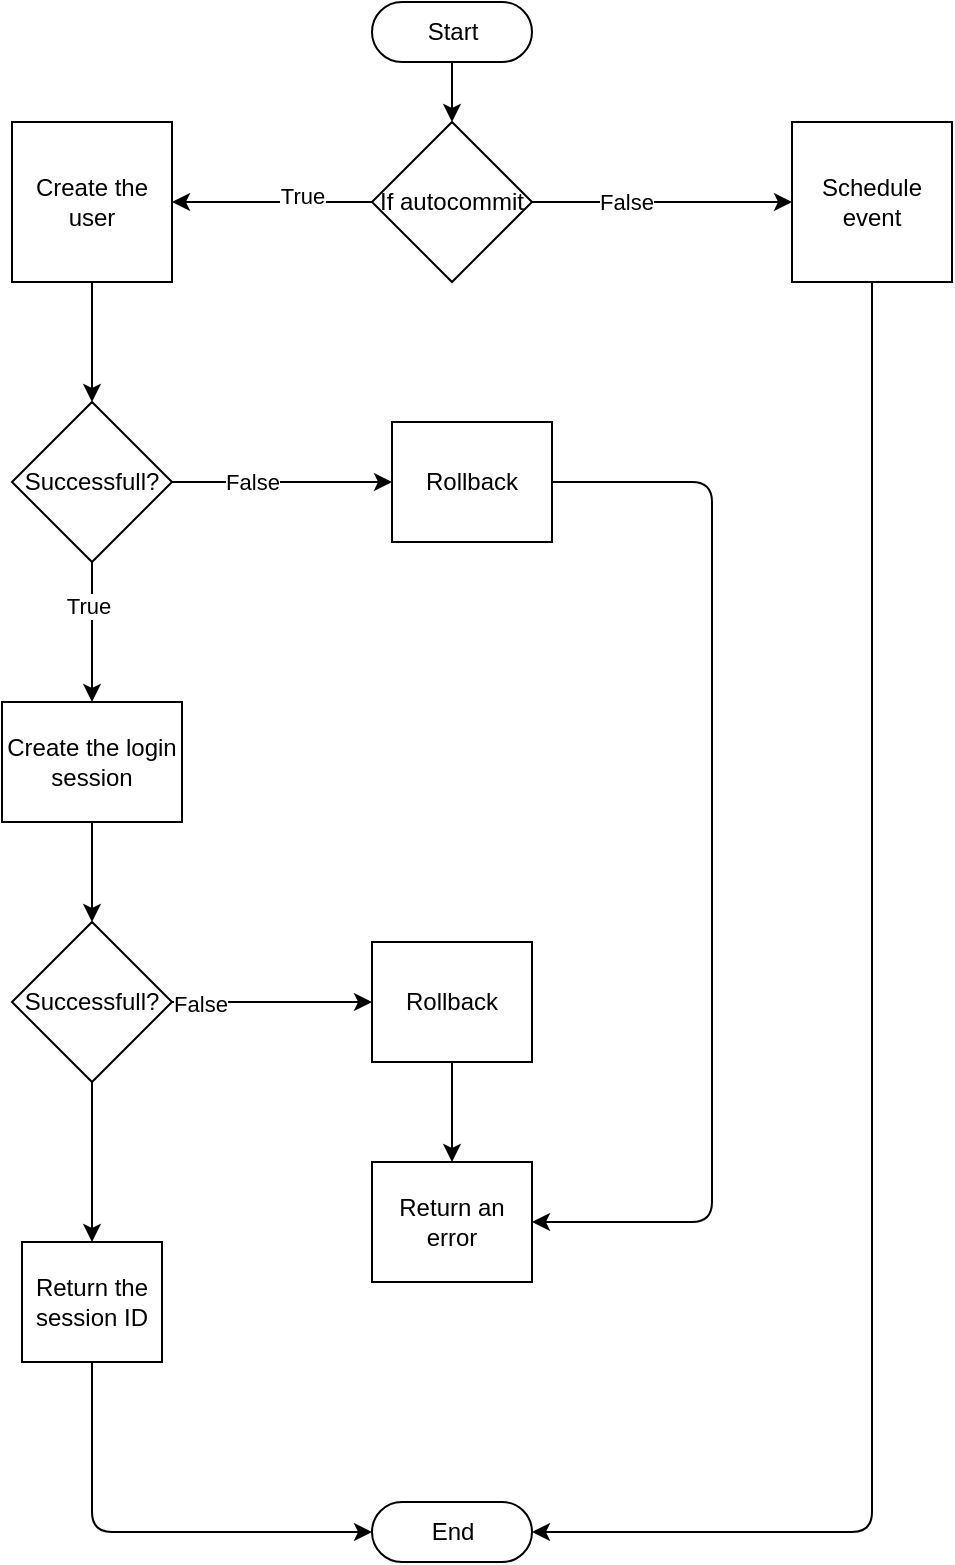<mxfile>
    <diagram id="Hwh-ZL28lrjErSfrPXX9" name="Page-1">
        <mxGraphModel dx="1376" dy="408" grid="1" gridSize="10" guides="1" tooltips="1" connect="1" arrows="1" fold="1" page="1" pageScale="1" pageWidth="850" pageHeight="1100" math="0" shadow="0">
            <root>
                <mxCell id="0"/>
                <mxCell id="1" parent="0"/>
                <mxCell id="5" style="edgeStyle=none;html=1;exitX=0.5;exitY=0.5;exitDx=0;exitDy=15;exitPerimeter=0;entryX=0.5;entryY=0;entryDx=0;entryDy=0;" edge="1" parent="1" source="2" target="4">
                    <mxGeometry relative="1" as="geometry"/>
                </mxCell>
                <mxCell id="2" value="Start" style="html=1;dashed=0;whitespace=wrap;shape=mxgraph.dfd.start" vertex="1" parent="1">
                    <mxGeometry x="395" y="70" width="80" height="30" as="geometry"/>
                </mxCell>
                <mxCell id="3" value="End" style="html=1;dashed=0;whitespace=wrap;shape=mxgraph.dfd.start" vertex="1" parent="1">
                    <mxGeometry x="395" y="820" width="80" height="30" as="geometry"/>
                </mxCell>
                <mxCell id="6" style="edgeStyle=none;html=1;exitX=0;exitY=0.5;exitDx=0;exitDy=0;" edge="1" parent="1" source="4">
                    <mxGeometry relative="1" as="geometry">
                        <mxPoint x="295" y="170" as="targetPoint"/>
                    </mxGeometry>
                </mxCell>
                <mxCell id="7" value="True" style="edgeLabel;html=1;align=center;verticalAlign=middle;resizable=0;points=[];" vertex="1" connectable="0" parent="6">
                    <mxGeometry x="-0.29" y="-3" relative="1" as="geometry">
                        <mxPoint as="offset"/>
                    </mxGeometry>
                </mxCell>
                <mxCell id="8" style="edgeStyle=none;html=1;exitX=1;exitY=0.5;exitDx=0;exitDy=0;entryX=0;entryY=0.5;entryDx=0;entryDy=0;" edge="1" parent="1" source="4" target="15">
                    <mxGeometry relative="1" as="geometry">
                        <mxPoint x="605" y="170" as="targetPoint"/>
                    </mxGeometry>
                </mxCell>
                <mxCell id="9" value="False" style="edgeLabel;html=1;align=center;verticalAlign=middle;resizable=0;points=[];" vertex="1" connectable="0" parent="8">
                    <mxGeometry x="-0.284" relative="1" as="geometry">
                        <mxPoint as="offset"/>
                    </mxGeometry>
                </mxCell>
                <mxCell id="4" value="If autocommit" style="rhombus;whiteSpace=wrap;html=1;" vertex="1" parent="1">
                    <mxGeometry x="395" y="130" width="80" height="80" as="geometry"/>
                </mxCell>
                <mxCell id="15" value="Schedule event" style="whiteSpace=wrap;html=1;aspect=fixed;" vertex="1" parent="1">
                    <mxGeometry x="605" y="130" width="80" height="80" as="geometry"/>
                </mxCell>
                <mxCell id="18" style="edgeStyle=none;html=1;exitX=0.5;exitY=1;exitDx=0;exitDy=0;entryX=1;entryY=0.5;entryDx=0;entryDy=0;entryPerimeter=0;" edge="1" parent="1" source="15" target="3">
                    <mxGeometry relative="1" as="geometry">
                        <mxPoint x="645" y="210" as="sourcePoint"/>
                        <mxPoint x="475" y="445" as="targetPoint"/>
                        <Array as="points">
                            <mxPoint x="645" y="625"/>
                            <mxPoint x="645" y="835"/>
                        </Array>
                    </mxGeometry>
                </mxCell>
                <mxCell id="24" style="edgeStyle=none;html=1;exitX=0.5;exitY=1;exitDx=0;exitDy=0;entryX=0.5;entryY=0;entryDx=0;entryDy=0;" edge="1" parent="1" source="19" target="20">
                    <mxGeometry relative="1" as="geometry"/>
                </mxCell>
                <mxCell id="19" value="Create the user" style="whiteSpace=wrap;html=1;aspect=fixed;" vertex="1" parent="1">
                    <mxGeometry x="215" y="130" width="80" height="80" as="geometry"/>
                </mxCell>
                <mxCell id="21" style="edgeStyle=none;html=1;exitX=1;exitY=0.5;exitDx=0;exitDy=0;entryX=0;entryY=0.5;entryDx=0;entryDy=0;" edge="1" parent="1" source="20" target="23">
                    <mxGeometry relative="1" as="geometry">
                        <mxPoint x="415" y="310" as="targetPoint"/>
                    </mxGeometry>
                </mxCell>
                <mxCell id="22" value="False" style="edgeLabel;html=1;align=center;verticalAlign=middle;resizable=0;points=[];" vertex="1" connectable="0" parent="21">
                    <mxGeometry x="-0.272" relative="1" as="geometry">
                        <mxPoint as="offset"/>
                    </mxGeometry>
                </mxCell>
                <mxCell id="25" style="edgeStyle=none;html=1;exitX=0.5;exitY=1;exitDx=0;exitDy=0;" edge="1" parent="1" source="20">
                    <mxGeometry relative="1" as="geometry">
                        <mxPoint x="255" y="420" as="targetPoint"/>
                    </mxGeometry>
                </mxCell>
                <mxCell id="26" value="True" style="edgeLabel;html=1;align=center;verticalAlign=middle;resizable=0;points=[];" vertex="1" connectable="0" parent="25">
                    <mxGeometry x="-0.386" y="-2" relative="1" as="geometry">
                        <mxPoint as="offset"/>
                    </mxGeometry>
                </mxCell>
                <mxCell id="20" value="Successfull?" style="rhombus;whiteSpace=wrap;html=1;" vertex="1" parent="1">
                    <mxGeometry x="215" y="270" width="80" height="80" as="geometry"/>
                </mxCell>
                <mxCell id="36" style="edgeStyle=none;html=1;exitX=1;exitY=0.5;exitDx=0;exitDy=0;entryX=1;entryY=0.5;entryDx=0;entryDy=0;" edge="1" parent="1" source="23">
                    <mxGeometry relative="1" as="geometry">
                        <mxPoint x="475" y="680" as="targetPoint"/>
                        <Array as="points">
                            <mxPoint x="565" y="310"/>
                            <mxPoint x="565" y="680"/>
                        </Array>
                    </mxGeometry>
                </mxCell>
                <mxCell id="23" value="Rollback" style="rounded=0;whiteSpace=wrap;html=1;" vertex="1" parent="1">
                    <mxGeometry x="405" y="280" width="80" height="60" as="geometry"/>
                </mxCell>
                <mxCell id="40" style="edgeStyle=none;html=1;exitX=0.5;exitY=1;exitDx=0;exitDy=0;entryX=0.5;entryY=0;entryDx=0;entryDy=0;" edge="1" parent="1" source="27" target="37">
                    <mxGeometry relative="1" as="geometry"/>
                </mxCell>
                <mxCell id="27" value="Create the login session" style="rounded=0;whiteSpace=wrap;html=1;" vertex="1" parent="1">
                    <mxGeometry x="210" y="420" width="90" height="60" as="geometry"/>
                </mxCell>
                <mxCell id="35" style="edgeStyle=none;html=1;exitX=0.5;exitY=1;exitDx=0;exitDy=0;entryX=0.5;entryY=0;entryDx=0;entryDy=0;" edge="1" parent="1" source="29">
                    <mxGeometry relative="1" as="geometry">
                        <mxPoint x="435" y="650" as="targetPoint"/>
                    </mxGeometry>
                </mxCell>
                <mxCell id="29" value="Rollback" style="rounded=0;whiteSpace=wrap;html=1;" vertex="1" parent="1">
                    <mxGeometry x="395" y="540" width="80" height="60" as="geometry"/>
                </mxCell>
                <mxCell id="41" style="edgeStyle=none;html=1;exitX=1;exitY=0.5;exitDx=0;exitDy=0;entryX=0;entryY=0.5;entryDx=0;entryDy=0;" edge="1" parent="1" source="37" target="29">
                    <mxGeometry relative="1" as="geometry">
                        <Array as="points">
                            <mxPoint x="345" y="570"/>
                        </Array>
                    </mxGeometry>
                </mxCell>
                <mxCell id="42" value="False" style="edgeLabel;html=1;align=center;verticalAlign=middle;resizable=0;points=[];" vertex="1" connectable="0" parent="41">
                    <mxGeometry x="-0.727" y="-1" relative="1" as="geometry">
                        <mxPoint as="offset"/>
                    </mxGeometry>
                </mxCell>
                <mxCell id="45" style="edgeStyle=none;html=1;exitX=0.5;exitY=1;exitDx=0;exitDy=0;entryX=0.5;entryY=0;entryDx=0;entryDy=0;" edge="1" parent="1" source="37" target="44">
                    <mxGeometry relative="1" as="geometry"/>
                </mxCell>
                <mxCell id="37" value="Successfull?" style="rhombus;whiteSpace=wrap;html=1;" vertex="1" parent="1">
                    <mxGeometry x="215" y="530" width="80" height="80" as="geometry"/>
                </mxCell>
                <mxCell id="46" style="edgeStyle=none;html=1;exitX=0.5;exitY=1;exitDx=0;exitDy=0;entryX=0;entryY=0.5;entryDx=0;entryDy=0;entryPerimeter=0;" edge="1" parent="1" source="44" target="3">
                    <mxGeometry relative="1" as="geometry">
                        <Array as="points">
                            <mxPoint x="255" y="835"/>
                        </Array>
                    </mxGeometry>
                </mxCell>
                <mxCell id="44" value="Return the session ID" style="rounded=0;whiteSpace=wrap;html=1;" vertex="1" parent="1">
                    <mxGeometry x="220" y="690" width="70" height="60" as="geometry"/>
                </mxCell>
                <mxCell id="47" value="Return an error" style="rounded=0;whiteSpace=wrap;html=1;" vertex="1" parent="1">
                    <mxGeometry x="395" y="650" width="80" height="60" as="geometry"/>
                </mxCell>
            </root>
        </mxGraphModel>
    </diagram>
</mxfile>